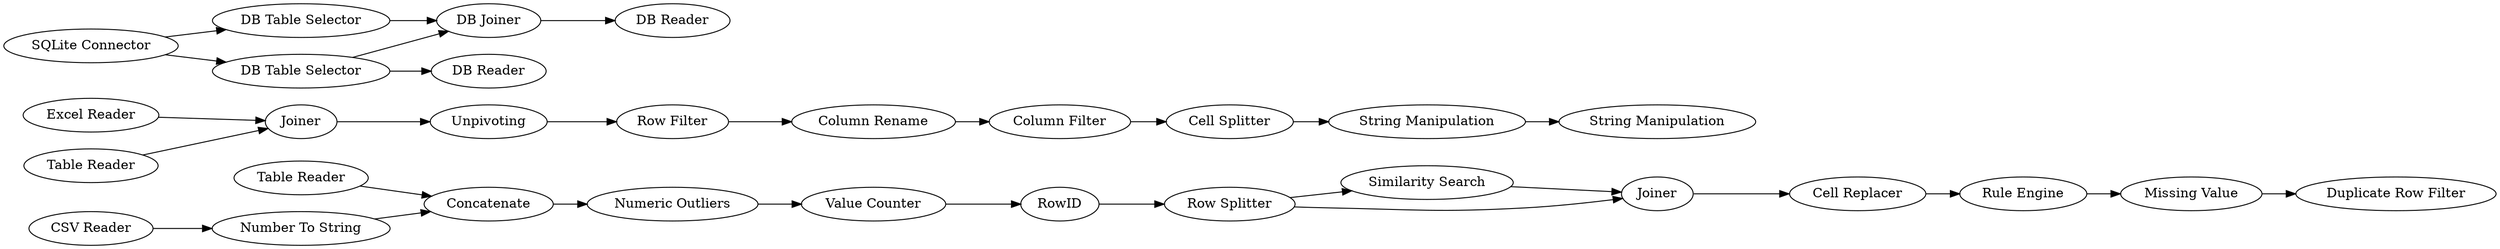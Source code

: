digraph {
	"-1392763343651381265_288" [label="Table Reader"]
	"-3359688444704463414_168" [label="String Manipulation"]
	"7441667518192419611_283" [label="DB Reader"]
	"-8305319298691132728_187" [label="Similarity Search"]
	"-8594762636172227188_290" [label="Excel Reader"]
	"-3359688444704463414_312" [label="String Manipulation"]
	"7441667518192419611_280" [label="DB Table Selector"]
	"7441667518192419611_279" [label="DB Table Selector"]
	"-3359688444704463414_195" [label="Column Rename"]
	"-8305319298691132728_192" [label=Joiner]
	"-1520352700721670115_301" [label="Rule Engine"]
	"-1520352700721670115_269" [label="Numeric Outliers"]
	"-8594762636172227188_287" [label=Joiner]
	"-1392763343651381265_300" [label="Number To String"]
	"-1392763343651381265_301" [label="CSV Reader"]
	"-1520352700721670115_276" [label="Missing Value"]
	"-3359688444704463414_220" [label="Row Filter"]
	"-1392763343651381265_289" [label=Concatenate]
	"7441667518192419611_281" [label="DB Joiner"]
	"-8305319298691132728_307" [label="Row Splitter"]
	"7441667518192419611_278" [label="SQLite Connector"]
	"-8305319298691132728_176" [label="Cell Replacer"]
	"-8305319298691132728_293" [label=RowID]
	"-8594762636172227188_285" [label="Table Reader"]
	"-3359688444704463414_221" [label="Column Filter"]
	"-3359688444704463414_161" [label="Cell Splitter"]
	"-8305319298691132728_291" [label="Value Counter"]
	"-3359688444704463414_219" [label=Unpivoting]
	"7441667518192419611_282" [label="DB Reader"]
	"-1520352700721670115_299" [label="Duplicate Row Filter"]
	"-8305319298691132728_192" -> "-8305319298691132728_176"
	"-8594762636172227188_290" -> "-8594762636172227188_287"
	"-8305319298691132728_307" -> "-8305319298691132728_187"
	"-3359688444704463414_161" -> "-3359688444704463414_312"
	"-3359688444704463414_221" -> "-3359688444704463414_161"
	"7441667518192419611_278" -> "7441667518192419611_279"
	"-1520352700721670115_276" -> "-1520352700721670115_299"
	"7441667518192419611_279" -> "7441667518192419611_281"
	"7441667518192419611_278" -> "7441667518192419611_280"
	"-3359688444704463414_219" -> "-3359688444704463414_220"
	"-8594762636172227188_287" -> "-3359688444704463414_219"
	"-1392763343651381265_288" -> "-1392763343651381265_289"
	"-8305319298691132728_176" -> "-1520352700721670115_301"
	"7441667518192419611_280" -> "7441667518192419611_281"
	"-1392763343651381265_300" -> "-1392763343651381265_289"
	"-1392763343651381265_301" -> "-1392763343651381265_300"
	"-3359688444704463414_312" -> "-3359688444704463414_168"
	"-1520352700721670115_269" -> "-8305319298691132728_291"
	"-8594762636172227188_285" -> "-8594762636172227188_287"
	"-1392763343651381265_289" -> "-1520352700721670115_269"
	"-8305319298691132728_291" -> "-8305319298691132728_293"
	"-1520352700721670115_301" -> "-1520352700721670115_276"
	"-8305319298691132728_307" -> "-8305319298691132728_192"
	"-3359688444704463414_195" -> "-3359688444704463414_221"
	"-8305319298691132728_293" -> "-8305319298691132728_307"
	"7441667518192419611_279" -> "7441667518192419611_283"
	"-8305319298691132728_187" -> "-8305319298691132728_192"
	"-3359688444704463414_220" -> "-3359688444704463414_195"
	"7441667518192419611_281" -> "7441667518192419611_282"
	rankdir=LR
}
